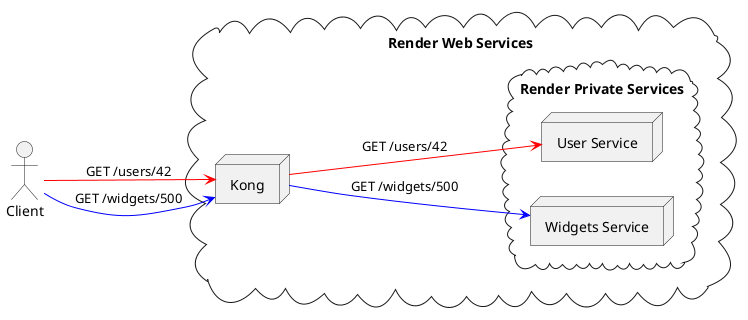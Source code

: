 @startuml

left to right direction

actor Client as client

cloud "Render Web Services" {
 node Kong as kong
 cloud "Render Private Services" {
 together {
    node "Widgets Service" as widgets
    node "User Service" as users
 }
 }
}

client --> kong #line:red; : GET /users/42
kong ---> users #line:red; : GET /users/42
client --> kong #line:blue; : GET /widgets/500
kong ---> widgets #line:blue; : GET /widgets/500

@enduml

